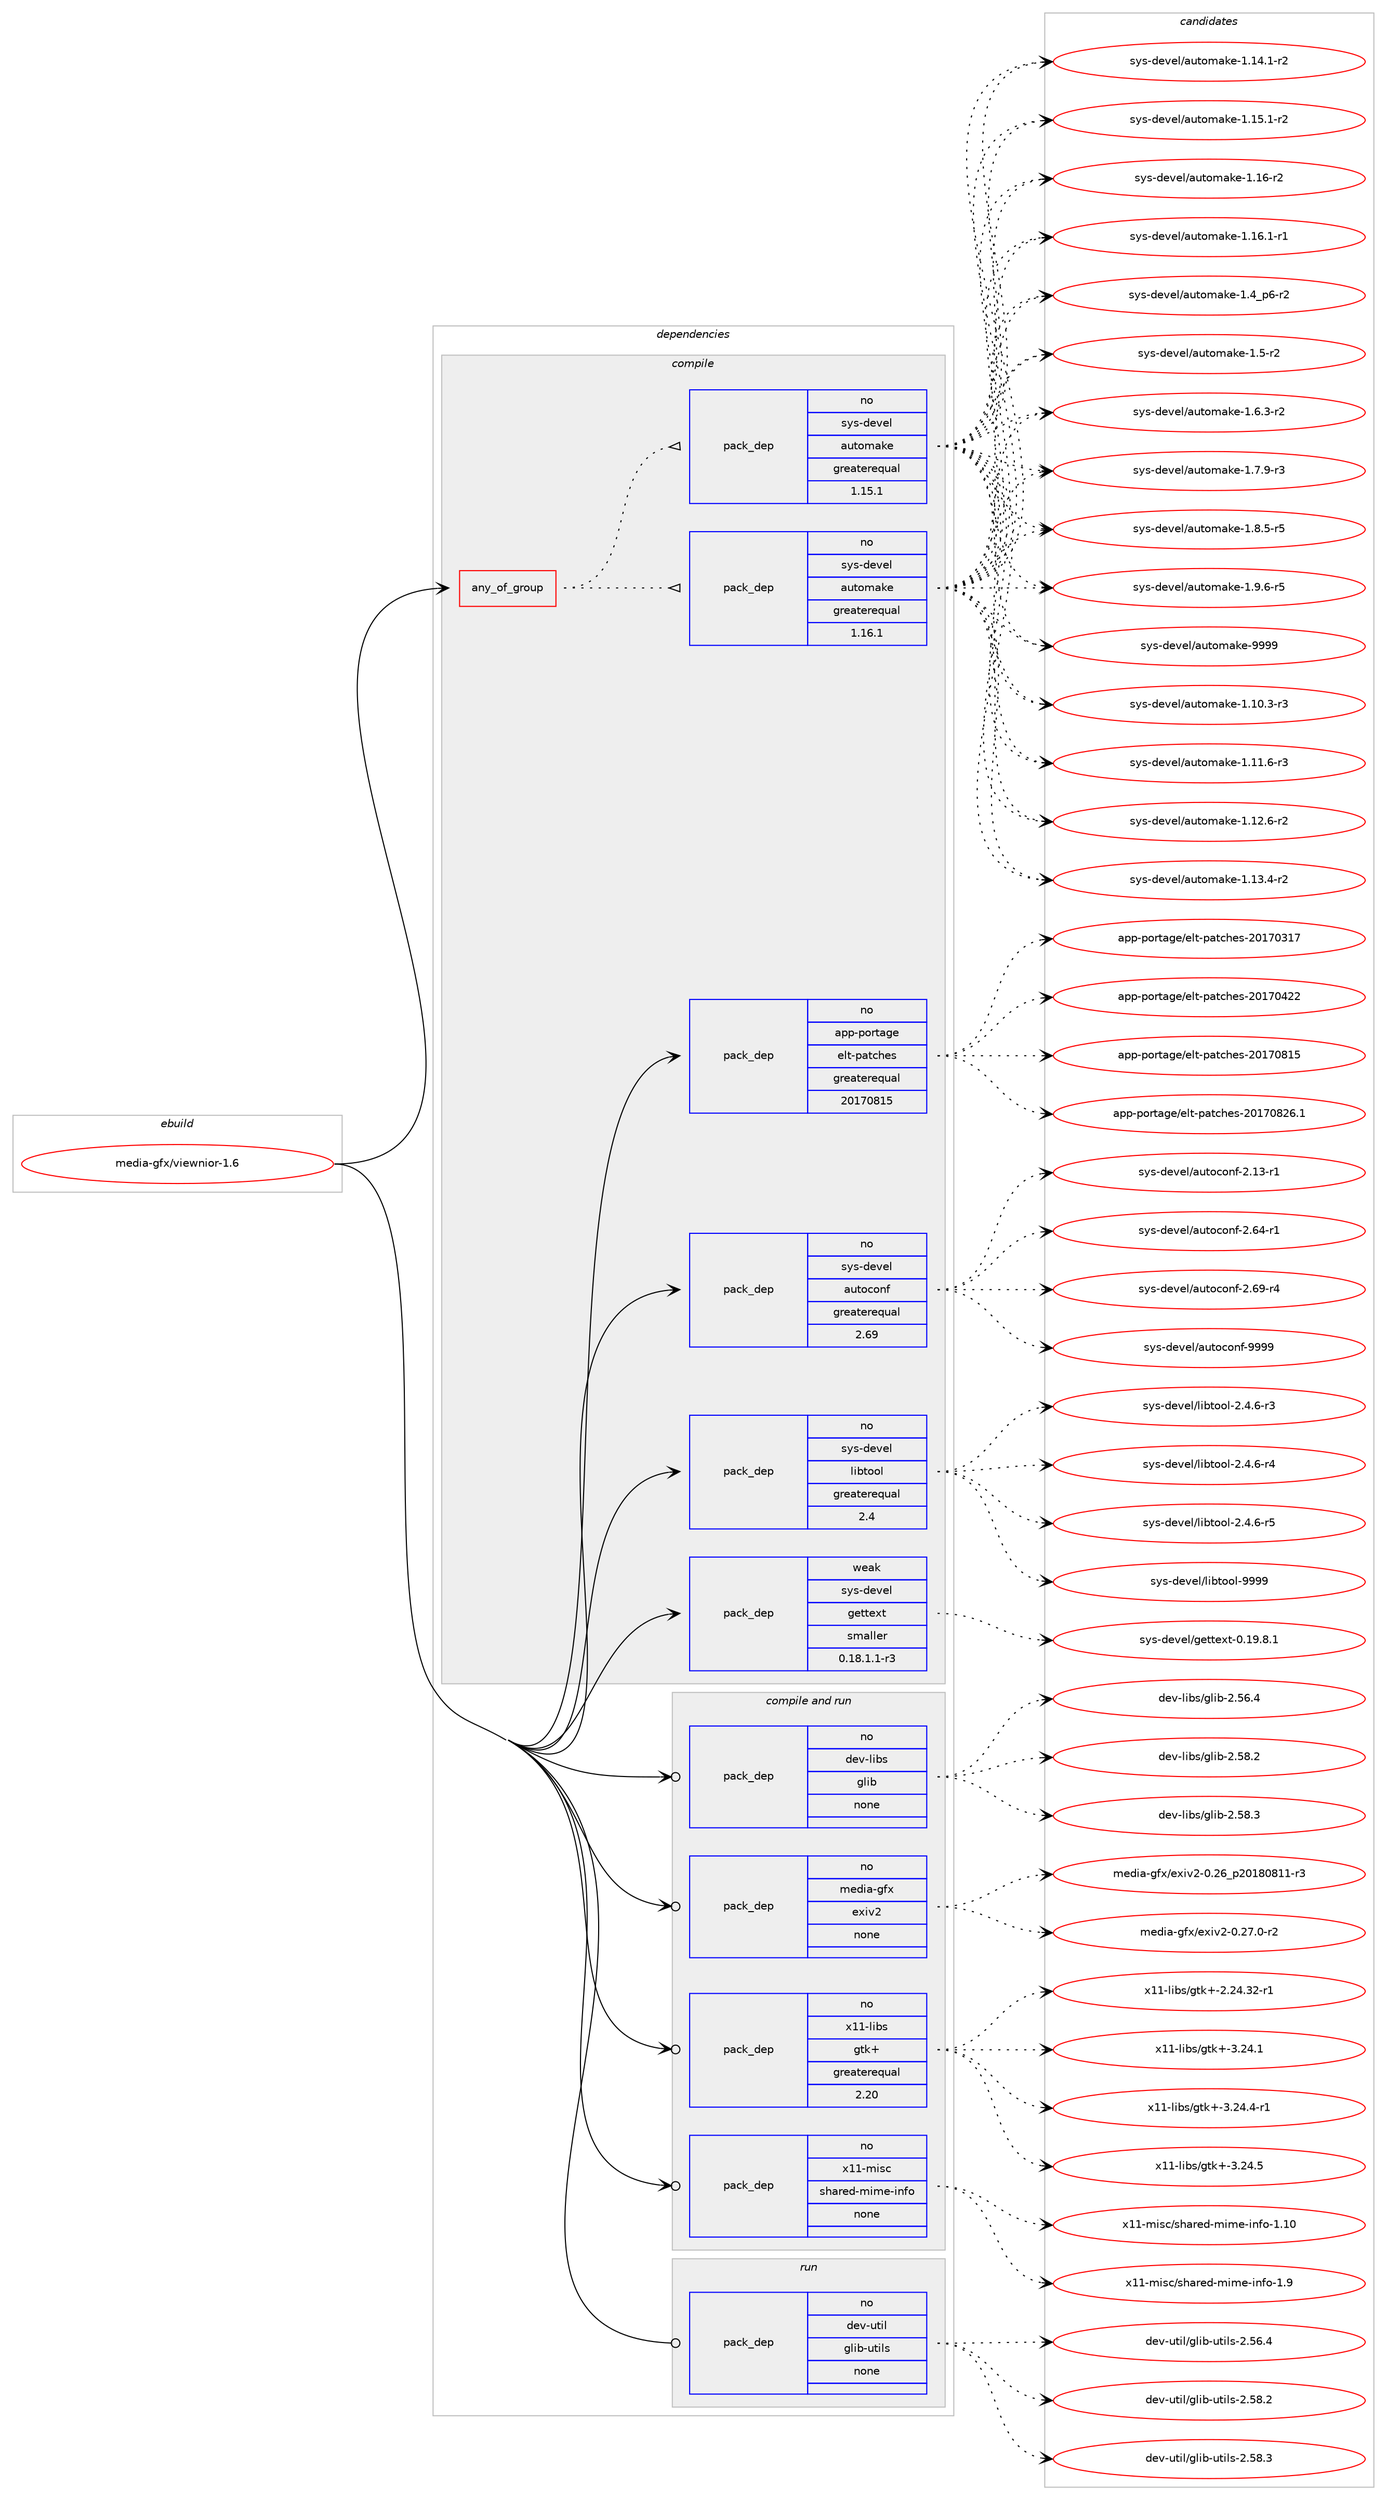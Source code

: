 digraph prolog {

# *************
# Graph options
# *************

newrank=true;
concentrate=true;
compound=true;
graph [rankdir=LR,fontname=Helvetica,fontsize=10,ranksep=1.5];#, ranksep=2.5, nodesep=0.2];
edge  [arrowhead=vee];
node  [fontname=Helvetica,fontsize=10];

# **********
# The ebuild
# **********

subgraph cluster_leftcol {
color=gray;
rank=same;
label=<<i>ebuild</i>>;
id [label="media-gfx/viewnior-1.6", color=red, width=4, href="../media-gfx/viewnior-1.6.svg"];
}

# ****************
# The dependencies
# ****************

subgraph cluster_midcol {
color=gray;
label=<<i>dependencies</i>>;
subgraph cluster_compile {
fillcolor="#eeeeee";
style=filled;
label=<<i>compile</i>>;
subgraph any24949 {
dependency1608258 [label=<<TABLE BORDER="0" CELLBORDER="1" CELLSPACING="0" CELLPADDING="4"><TR><TD CELLPADDING="10">any_of_group</TD></TR></TABLE>>, shape=none, color=red];subgraph pack1149269 {
dependency1608259 [label=<<TABLE BORDER="0" CELLBORDER="1" CELLSPACING="0" CELLPADDING="4" WIDTH="220"><TR><TD ROWSPAN="6" CELLPADDING="30">pack_dep</TD></TR><TR><TD WIDTH="110">no</TD></TR><TR><TD>sys-devel</TD></TR><TR><TD>automake</TD></TR><TR><TD>greaterequal</TD></TR><TR><TD>1.16.1</TD></TR></TABLE>>, shape=none, color=blue];
}
dependency1608258:e -> dependency1608259:w [weight=20,style="dotted",arrowhead="oinv"];
subgraph pack1149270 {
dependency1608260 [label=<<TABLE BORDER="0" CELLBORDER="1" CELLSPACING="0" CELLPADDING="4" WIDTH="220"><TR><TD ROWSPAN="6" CELLPADDING="30">pack_dep</TD></TR><TR><TD WIDTH="110">no</TD></TR><TR><TD>sys-devel</TD></TR><TR><TD>automake</TD></TR><TR><TD>greaterequal</TD></TR><TR><TD>1.15.1</TD></TR></TABLE>>, shape=none, color=blue];
}
dependency1608258:e -> dependency1608260:w [weight=20,style="dotted",arrowhead="oinv"];
}
id:e -> dependency1608258:w [weight=20,style="solid",arrowhead="vee"];
subgraph pack1149271 {
dependency1608261 [label=<<TABLE BORDER="0" CELLBORDER="1" CELLSPACING="0" CELLPADDING="4" WIDTH="220"><TR><TD ROWSPAN="6" CELLPADDING="30">pack_dep</TD></TR><TR><TD WIDTH="110">no</TD></TR><TR><TD>app-portage</TD></TR><TR><TD>elt-patches</TD></TR><TR><TD>greaterequal</TD></TR><TR><TD>20170815</TD></TR></TABLE>>, shape=none, color=blue];
}
id:e -> dependency1608261:w [weight=20,style="solid",arrowhead="vee"];
subgraph pack1149272 {
dependency1608262 [label=<<TABLE BORDER="0" CELLBORDER="1" CELLSPACING="0" CELLPADDING="4" WIDTH="220"><TR><TD ROWSPAN="6" CELLPADDING="30">pack_dep</TD></TR><TR><TD WIDTH="110">no</TD></TR><TR><TD>sys-devel</TD></TR><TR><TD>autoconf</TD></TR><TR><TD>greaterequal</TD></TR><TR><TD>2.69</TD></TR></TABLE>>, shape=none, color=blue];
}
id:e -> dependency1608262:w [weight=20,style="solid",arrowhead="vee"];
subgraph pack1149273 {
dependency1608263 [label=<<TABLE BORDER="0" CELLBORDER="1" CELLSPACING="0" CELLPADDING="4" WIDTH="220"><TR><TD ROWSPAN="6" CELLPADDING="30">pack_dep</TD></TR><TR><TD WIDTH="110">no</TD></TR><TR><TD>sys-devel</TD></TR><TR><TD>libtool</TD></TR><TR><TD>greaterequal</TD></TR><TR><TD>2.4</TD></TR></TABLE>>, shape=none, color=blue];
}
id:e -> dependency1608263:w [weight=20,style="solid",arrowhead="vee"];
subgraph pack1149274 {
dependency1608264 [label=<<TABLE BORDER="0" CELLBORDER="1" CELLSPACING="0" CELLPADDING="4" WIDTH="220"><TR><TD ROWSPAN="6" CELLPADDING="30">pack_dep</TD></TR><TR><TD WIDTH="110">weak</TD></TR><TR><TD>sys-devel</TD></TR><TR><TD>gettext</TD></TR><TR><TD>smaller</TD></TR><TR><TD>0.18.1.1-r3</TD></TR></TABLE>>, shape=none, color=blue];
}
id:e -> dependency1608264:w [weight=20,style="solid",arrowhead="vee"];
}
subgraph cluster_compileandrun {
fillcolor="#eeeeee";
style=filled;
label=<<i>compile and run</i>>;
subgraph pack1149275 {
dependency1608265 [label=<<TABLE BORDER="0" CELLBORDER="1" CELLSPACING="0" CELLPADDING="4" WIDTH="220"><TR><TD ROWSPAN="6" CELLPADDING="30">pack_dep</TD></TR><TR><TD WIDTH="110">no</TD></TR><TR><TD>dev-libs</TD></TR><TR><TD>glib</TD></TR><TR><TD>none</TD></TR><TR><TD></TD></TR></TABLE>>, shape=none, color=blue];
}
id:e -> dependency1608265:w [weight=20,style="solid",arrowhead="odotvee"];
subgraph pack1149276 {
dependency1608266 [label=<<TABLE BORDER="0" CELLBORDER="1" CELLSPACING="0" CELLPADDING="4" WIDTH="220"><TR><TD ROWSPAN="6" CELLPADDING="30">pack_dep</TD></TR><TR><TD WIDTH="110">no</TD></TR><TR><TD>media-gfx</TD></TR><TR><TD>exiv2</TD></TR><TR><TD>none</TD></TR><TR><TD></TD></TR></TABLE>>, shape=none, color=blue];
}
id:e -> dependency1608266:w [weight=20,style="solid",arrowhead="odotvee"];
subgraph pack1149277 {
dependency1608267 [label=<<TABLE BORDER="0" CELLBORDER="1" CELLSPACING="0" CELLPADDING="4" WIDTH="220"><TR><TD ROWSPAN="6" CELLPADDING="30">pack_dep</TD></TR><TR><TD WIDTH="110">no</TD></TR><TR><TD>x11-libs</TD></TR><TR><TD>gtk+</TD></TR><TR><TD>greaterequal</TD></TR><TR><TD>2.20</TD></TR></TABLE>>, shape=none, color=blue];
}
id:e -> dependency1608267:w [weight=20,style="solid",arrowhead="odotvee"];
subgraph pack1149278 {
dependency1608268 [label=<<TABLE BORDER="0" CELLBORDER="1" CELLSPACING="0" CELLPADDING="4" WIDTH="220"><TR><TD ROWSPAN="6" CELLPADDING="30">pack_dep</TD></TR><TR><TD WIDTH="110">no</TD></TR><TR><TD>x11-misc</TD></TR><TR><TD>shared-mime-info</TD></TR><TR><TD>none</TD></TR><TR><TD></TD></TR></TABLE>>, shape=none, color=blue];
}
id:e -> dependency1608268:w [weight=20,style="solid",arrowhead="odotvee"];
}
subgraph cluster_run {
fillcolor="#eeeeee";
style=filled;
label=<<i>run</i>>;
subgraph pack1149279 {
dependency1608269 [label=<<TABLE BORDER="0" CELLBORDER="1" CELLSPACING="0" CELLPADDING="4" WIDTH="220"><TR><TD ROWSPAN="6" CELLPADDING="30">pack_dep</TD></TR><TR><TD WIDTH="110">no</TD></TR><TR><TD>dev-util</TD></TR><TR><TD>glib-utils</TD></TR><TR><TD>none</TD></TR><TR><TD></TD></TR></TABLE>>, shape=none, color=blue];
}
id:e -> dependency1608269:w [weight=20,style="solid",arrowhead="odot"];
}
}

# **************
# The candidates
# **************

subgraph cluster_choices {
rank=same;
color=gray;
label=<<i>candidates</i>>;

subgraph choice1149269 {
color=black;
nodesep=1;
choice11512111545100101118101108479711711611110997107101454946494846514511451 [label="sys-devel/automake-1.10.3-r3", color=red, width=4,href="../sys-devel/automake-1.10.3-r3.svg"];
choice11512111545100101118101108479711711611110997107101454946494946544511451 [label="sys-devel/automake-1.11.6-r3", color=red, width=4,href="../sys-devel/automake-1.11.6-r3.svg"];
choice11512111545100101118101108479711711611110997107101454946495046544511450 [label="sys-devel/automake-1.12.6-r2", color=red, width=4,href="../sys-devel/automake-1.12.6-r2.svg"];
choice11512111545100101118101108479711711611110997107101454946495146524511450 [label="sys-devel/automake-1.13.4-r2", color=red, width=4,href="../sys-devel/automake-1.13.4-r2.svg"];
choice11512111545100101118101108479711711611110997107101454946495246494511450 [label="sys-devel/automake-1.14.1-r2", color=red, width=4,href="../sys-devel/automake-1.14.1-r2.svg"];
choice11512111545100101118101108479711711611110997107101454946495346494511450 [label="sys-devel/automake-1.15.1-r2", color=red, width=4,href="../sys-devel/automake-1.15.1-r2.svg"];
choice1151211154510010111810110847971171161111099710710145494649544511450 [label="sys-devel/automake-1.16-r2", color=red, width=4,href="../sys-devel/automake-1.16-r2.svg"];
choice11512111545100101118101108479711711611110997107101454946495446494511449 [label="sys-devel/automake-1.16.1-r1", color=red, width=4,href="../sys-devel/automake-1.16.1-r1.svg"];
choice115121115451001011181011084797117116111109971071014549465295112544511450 [label="sys-devel/automake-1.4_p6-r2", color=red, width=4,href="../sys-devel/automake-1.4_p6-r2.svg"];
choice11512111545100101118101108479711711611110997107101454946534511450 [label="sys-devel/automake-1.5-r2", color=red, width=4,href="../sys-devel/automake-1.5-r2.svg"];
choice115121115451001011181011084797117116111109971071014549465446514511450 [label="sys-devel/automake-1.6.3-r2", color=red, width=4,href="../sys-devel/automake-1.6.3-r2.svg"];
choice115121115451001011181011084797117116111109971071014549465546574511451 [label="sys-devel/automake-1.7.9-r3", color=red, width=4,href="../sys-devel/automake-1.7.9-r3.svg"];
choice115121115451001011181011084797117116111109971071014549465646534511453 [label="sys-devel/automake-1.8.5-r5", color=red, width=4,href="../sys-devel/automake-1.8.5-r5.svg"];
choice115121115451001011181011084797117116111109971071014549465746544511453 [label="sys-devel/automake-1.9.6-r5", color=red, width=4,href="../sys-devel/automake-1.9.6-r5.svg"];
choice115121115451001011181011084797117116111109971071014557575757 [label="sys-devel/automake-9999", color=red, width=4,href="../sys-devel/automake-9999.svg"];
dependency1608259:e -> choice11512111545100101118101108479711711611110997107101454946494846514511451:w [style=dotted,weight="100"];
dependency1608259:e -> choice11512111545100101118101108479711711611110997107101454946494946544511451:w [style=dotted,weight="100"];
dependency1608259:e -> choice11512111545100101118101108479711711611110997107101454946495046544511450:w [style=dotted,weight="100"];
dependency1608259:e -> choice11512111545100101118101108479711711611110997107101454946495146524511450:w [style=dotted,weight="100"];
dependency1608259:e -> choice11512111545100101118101108479711711611110997107101454946495246494511450:w [style=dotted,weight="100"];
dependency1608259:e -> choice11512111545100101118101108479711711611110997107101454946495346494511450:w [style=dotted,weight="100"];
dependency1608259:e -> choice1151211154510010111810110847971171161111099710710145494649544511450:w [style=dotted,weight="100"];
dependency1608259:e -> choice11512111545100101118101108479711711611110997107101454946495446494511449:w [style=dotted,weight="100"];
dependency1608259:e -> choice115121115451001011181011084797117116111109971071014549465295112544511450:w [style=dotted,weight="100"];
dependency1608259:e -> choice11512111545100101118101108479711711611110997107101454946534511450:w [style=dotted,weight="100"];
dependency1608259:e -> choice115121115451001011181011084797117116111109971071014549465446514511450:w [style=dotted,weight="100"];
dependency1608259:e -> choice115121115451001011181011084797117116111109971071014549465546574511451:w [style=dotted,weight="100"];
dependency1608259:e -> choice115121115451001011181011084797117116111109971071014549465646534511453:w [style=dotted,weight="100"];
dependency1608259:e -> choice115121115451001011181011084797117116111109971071014549465746544511453:w [style=dotted,weight="100"];
dependency1608259:e -> choice115121115451001011181011084797117116111109971071014557575757:w [style=dotted,weight="100"];
}
subgraph choice1149270 {
color=black;
nodesep=1;
choice11512111545100101118101108479711711611110997107101454946494846514511451 [label="sys-devel/automake-1.10.3-r3", color=red, width=4,href="../sys-devel/automake-1.10.3-r3.svg"];
choice11512111545100101118101108479711711611110997107101454946494946544511451 [label="sys-devel/automake-1.11.6-r3", color=red, width=4,href="../sys-devel/automake-1.11.6-r3.svg"];
choice11512111545100101118101108479711711611110997107101454946495046544511450 [label="sys-devel/automake-1.12.6-r2", color=red, width=4,href="../sys-devel/automake-1.12.6-r2.svg"];
choice11512111545100101118101108479711711611110997107101454946495146524511450 [label="sys-devel/automake-1.13.4-r2", color=red, width=4,href="../sys-devel/automake-1.13.4-r2.svg"];
choice11512111545100101118101108479711711611110997107101454946495246494511450 [label="sys-devel/automake-1.14.1-r2", color=red, width=4,href="../sys-devel/automake-1.14.1-r2.svg"];
choice11512111545100101118101108479711711611110997107101454946495346494511450 [label="sys-devel/automake-1.15.1-r2", color=red, width=4,href="../sys-devel/automake-1.15.1-r2.svg"];
choice1151211154510010111810110847971171161111099710710145494649544511450 [label="sys-devel/automake-1.16-r2", color=red, width=4,href="../sys-devel/automake-1.16-r2.svg"];
choice11512111545100101118101108479711711611110997107101454946495446494511449 [label="sys-devel/automake-1.16.1-r1", color=red, width=4,href="../sys-devel/automake-1.16.1-r1.svg"];
choice115121115451001011181011084797117116111109971071014549465295112544511450 [label="sys-devel/automake-1.4_p6-r2", color=red, width=4,href="../sys-devel/automake-1.4_p6-r2.svg"];
choice11512111545100101118101108479711711611110997107101454946534511450 [label="sys-devel/automake-1.5-r2", color=red, width=4,href="../sys-devel/automake-1.5-r2.svg"];
choice115121115451001011181011084797117116111109971071014549465446514511450 [label="sys-devel/automake-1.6.3-r2", color=red, width=4,href="../sys-devel/automake-1.6.3-r2.svg"];
choice115121115451001011181011084797117116111109971071014549465546574511451 [label="sys-devel/automake-1.7.9-r3", color=red, width=4,href="../sys-devel/automake-1.7.9-r3.svg"];
choice115121115451001011181011084797117116111109971071014549465646534511453 [label="sys-devel/automake-1.8.5-r5", color=red, width=4,href="../sys-devel/automake-1.8.5-r5.svg"];
choice115121115451001011181011084797117116111109971071014549465746544511453 [label="sys-devel/automake-1.9.6-r5", color=red, width=4,href="../sys-devel/automake-1.9.6-r5.svg"];
choice115121115451001011181011084797117116111109971071014557575757 [label="sys-devel/automake-9999", color=red, width=4,href="../sys-devel/automake-9999.svg"];
dependency1608260:e -> choice11512111545100101118101108479711711611110997107101454946494846514511451:w [style=dotted,weight="100"];
dependency1608260:e -> choice11512111545100101118101108479711711611110997107101454946494946544511451:w [style=dotted,weight="100"];
dependency1608260:e -> choice11512111545100101118101108479711711611110997107101454946495046544511450:w [style=dotted,weight="100"];
dependency1608260:e -> choice11512111545100101118101108479711711611110997107101454946495146524511450:w [style=dotted,weight="100"];
dependency1608260:e -> choice11512111545100101118101108479711711611110997107101454946495246494511450:w [style=dotted,weight="100"];
dependency1608260:e -> choice11512111545100101118101108479711711611110997107101454946495346494511450:w [style=dotted,weight="100"];
dependency1608260:e -> choice1151211154510010111810110847971171161111099710710145494649544511450:w [style=dotted,weight="100"];
dependency1608260:e -> choice11512111545100101118101108479711711611110997107101454946495446494511449:w [style=dotted,weight="100"];
dependency1608260:e -> choice115121115451001011181011084797117116111109971071014549465295112544511450:w [style=dotted,weight="100"];
dependency1608260:e -> choice11512111545100101118101108479711711611110997107101454946534511450:w [style=dotted,weight="100"];
dependency1608260:e -> choice115121115451001011181011084797117116111109971071014549465446514511450:w [style=dotted,weight="100"];
dependency1608260:e -> choice115121115451001011181011084797117116111109971071014549465546574511451:w [style=dotted,weight="100"];
dependency1608260:e -> choice115121115451001011181011084797117116111109971071014549465646534511453:w [style=dotted,weight="100"];
dependency1608260:e -> choice115121115451001011181011084797117116111109971071014549465746544511453:w [style=dotted,weight="100"];
dependency1608260:e -> choice115121115451001011181011084797117116111109971071014557575757:w [style=dotted,weight="100"];
}
subgraph choice1149271 {
color=black;
nodesep=1;
choice97112112451121111141169710310147101108116451129711699104101115455048495548514955 [label="app-portage/elt-patches-20170317", color=red, width=4,href="../app-portage/elt-patches-20170317.svg"];
choice97112112451121111141169710310147101108116451129711699104101115455048495548525050 [label="app-portage/elt-patches-20170422", color=red, width=4,href="../app-portage/elt-patches-20170422.svg"];
choice97112112451121111141169710310147101108116451129711699104101115455048495548564953 [label="app-portage/elt-patches-20170815", color=red, width=4,href="../app-portage/elt-patches-20170815.svg"];
choice971121124511211111411697103101471011081164511297116991041011154550484955485650544649 [label="app-portage/elt-patches-20170826.1", color=red, width=4,href="../app-portage/elt-patches-20170826.1.svg"];
dependency1608261:e -> choice97112112451121111141169710310147101108116451129711699104101115455048495548514955:w [style=dotted,weight="100"];
dependency1608261:e -> choice97112112451121111141169710310147101108116451129711699104101115455048495548525050:w [style=dotted,weight="100"];
dependency1608261:e -> choice97112112451121111141169710310147101108116451129711699104101115455048495548564953:w [style=dotted,weight="100"];
dependency1608261:e -> choice971121124511211111411697103101471011081164511297116991041011154550484955485650544649:w [style=dotted,weight="100"];
}
subgraph choice1149272 {
color=black;
nodesep=1;
choice1151211154510010111810110847971171161119911111010245504649514511449 [label="sys-devel/autoconf-2.13-r1", color=red, width=4,href="../sys-devel/autoconf-2.13-r1.svg"];
choice1151211154510010111810110847971171161119911111010245504654524511449 [label="sys-devel/autoconf-2.64-r1", color=red, width=4,href="../sys-devel/autoconf-2.64-r1.svg"];
choice1151211154510010111810110847971171161119911111010245504654574511452 [label="sys-devel/autoconf-2.69-r4", color=red, width=4,href="../sys-devel/autoconf-2.69-r4.svg"];
choice115121115451001011181011084797117116111991111101024557575757 [label="sys-devel/autoconf-9999", color=red, width=4,href="../sys-devel/autoconf-9999.svg"];
dependency1608262:e -> choice1151211154510010111810110847971171161119911111010245504649514511449:w [style=dotted,weight="100"];
dependency1608262:e -> choice1151211154510010111810110847971171161119911111010245504654524511449:w [style=dotted,weight="100"];
dependency1608262:e -> choice1151211154510010111810110847971171161119911111010245504654574511452:w [style=dotted,weight="100"];
dependency1608262:e -> choice115121115451001011181011084797117116111991111101024557575757:w [style=dotted,weight="100"];
}
subgraph choice1149273 {
color=black;
nodesep=1;
choice1151211154510010111810110847108105981161111111084550465246544511451 [label="sys-devel/libtool-2.4.6-r3", color=red, width=4,href="../sys-devel/libtool-2.4.6-r3.svg"];
choice1151211154510010111810110847108105981161111111084550465246544511452 [label="sys-devel/libtool-2.4.6-r4", color=red, width=4,href="../sys-devel/libtool-2.4.6-r4.svg"];
choice1151211154510010111810110847108105981161111111084550465246544511453 [label="sys-devel/libtool-2.4.6-r5", color=red, width=4,href="../sys-devel/libtool-2.4.6-r5.svg"];
choice1151211154510010111810110847108105981161111111084557575757 [label="sys-devel/libtool-9999", color=red, width=4,href="../sys-devel/libtool-9999.svg"];
dependency1608263:e -> choice1151211154510010111810110847108105981161111111084550465246544511451:w [style=dotted,weight="100"];
dependency1608263:e -> choice1151211154510010111810110847108105981161111111084550465246544511452:w [style=dotted,weight="100"];
dependency1608263:e -> choice1151211154510010111810110847108105981161111111084550465246544511453:w [style=dotted,weight="100"];
dependency1608263:e -> choice1151211154510010111810110847108105981161111111084557575757:w [style=dotted,weight="100"];
}
subgraph choice1149274 {
color=black;
nodesep=1;
choice1151211154510010111810110847103101116116101120116454846495746564649 [label="sys-devel/gettext-0.19.8.1", color=red, width=4,href="../sys-devel/gettext-0.19.8.1.svg"];
dependency1608264:e -> choice1151211154510010111810110847103101116116101120116454846495746564649:w [style=dotted,weight="100"];
}
subgraph choice1149275 {
color=black;
nodesep=1;
choice1001011184510810598115471031081059845504653544652 [label="dev-libs/glib-2.56.4", color=red, width=4,href="../dev-libs/glib-2.56.4.svg"];
choice1001011184510810598115471031081059845504653564650 [label="dev-libs/glib-2.58.2", color=red, width=4,href="../dev-libs/glib-2.58.2.svg"];
choice1001011184510810598115471031081059845504653564651 [label="dev-libs/glib-2.58.3", color=red, width=4,href="../dev-libs/glib-2.58.3.svg"];
dependency1608265:e -> choice1001011184510810598115471031081059845504653544652:w [style=dotted,weight="100"];
dependency1608265:e -> choice1001011184510810598115471031081059845504653564650:w [style=dotted,weight="100"];
dependency1608265:e -> choice1001011184510810598115471031081059845504653564651:w [style=dotted,weight="100"];
}
subgraph choice1149276 {
color=black;
nodesep=1;
choice1091011001059745103102120471011201051185045484650549511250484956485649494511451 [label="media-gfx/exiv2-0.26_p20180811-r3", color=red, width=4,href="../media-gfx/exiv2-0.26_p20180811-r3.svg"];
choice10910110010597451031021204710112010511850454846505546484511450 [label="media-gfx/exiv2-0.27.0-r2", color=red, width=4,href="../media-gfx/exiv2-0.27.0-r2.svg"];
dependency1608266:e -> choice1091011001059745103102120471011201051185045484650549511250484956485649494511451:w [style=dotted,weight="100"];
dependency1608266:e -> choice10910110010597451031021204710112010511850454846505546484511450:w [style=dotted,weight="100"];
}
subgraph choice1149277 {
color=black;
nodesep=1;
choice12049494510810598115471031161074345504650524651504511449 [label="x11-libs/gtk+-2.24.32-r1", color=red, width=4,href="../x11-libs/gtk+-2.24.32-r1.svg"];
choice12049494510810598115471031161074345514650524649 [label="x11-libs/gtk+-3.24.1", color=red, width=4,href="../x11-libs/gtk+-3.24.1.svg"];
choice120494945108105981154710311610743455146505246524511449 [label="x11-libs/gtk+-3.24.4-r1", color=red, width=4,href="../x11-libs/gtk+-3.24.4-r1.svg"];
choice12049494510810598115471031161074345514650524653 [label="x11-libs/gtk+-3.24.5", color=red, width=4,href="../x11-libs/gtk+-3.24.5.svg"];
dependency1608267:e -> choice12049494510810598115471031161074345504650524651504511449:w [style=dotted,weight="100"];
dependency1608267:e -> choice12049494510810598115471031161074345514650524649:w [style=dotted,weight="100"];
dependency1608267:e -> choice120494945108105981154710311610743455146505246524511449:w [style=dotted,weight="100"];
dependency1608267:e -> choice12049494510810598115471031161074345514650524653:w [style=dotted,weight="100"];
}
subgraph choice1149278 {
color=black;
nodesep=1;
choice12049494510910511599471151049711410110045109105109101451051101021114549464948 [label="x11-misc/shared-mime-info-1.10", color=red, width=4,href="../x11-misc/shared-mime-info-1.10.svg"];
choice120494945109105115994711510497114101100451091051091014510511010211145494657 [label="x11-misc/shared-mime-info-1.9", color=red, width=4,href="../x11-misc/shared-mime-info-1.9.svg"];
dependency1608268:e -> choice12049494510910511599471151049711410110045109105109101451051101021114549464948:w [style=dotted,weight="100"];
dependency1608268:e -> choice120494945109105115994711510497114101100451091051091014510511010211145494657:w [style=dotted,weight="100"];
}
subgraph choice1149279 {
color=black;
nodesep=1;
choice1001011184511711610510847103108105984511711610510811545504653544652 [label="dev-util/glib-utils-2.56.4", color=red, width=4,href="../dev-util/glib-utils-2.56.4.svg"];
choice1001011184511711610510847103108105984511711610510811545504653564650 [label="dev-util/glib-utils-2.58.2", color=red, width=4,href="../dev-util/glib-utils-2.58.2.svg"];
choice1001011184511711610510847103108105984511711610510811545504653564651 [label="dev-util/glib-utils-2.58.3", color=red, width=4,href="../dev-util/glib-utils-2.58.3.svg"];
dependency1608269:e -> choice1001011184511711610510847103108105984511711610510811545504653544652:w [style=dotted,weight="100"];
dependency1608269:e -> choice1001011184511711610510847103108105984511711610510811545504653564650:w [style=dotted,weight="100"];
dependency1608269:e -> choice1001011184511711610510847103108105984511711610510811545504653564651:w [style=dotted,weight="100"];
}
}

}
